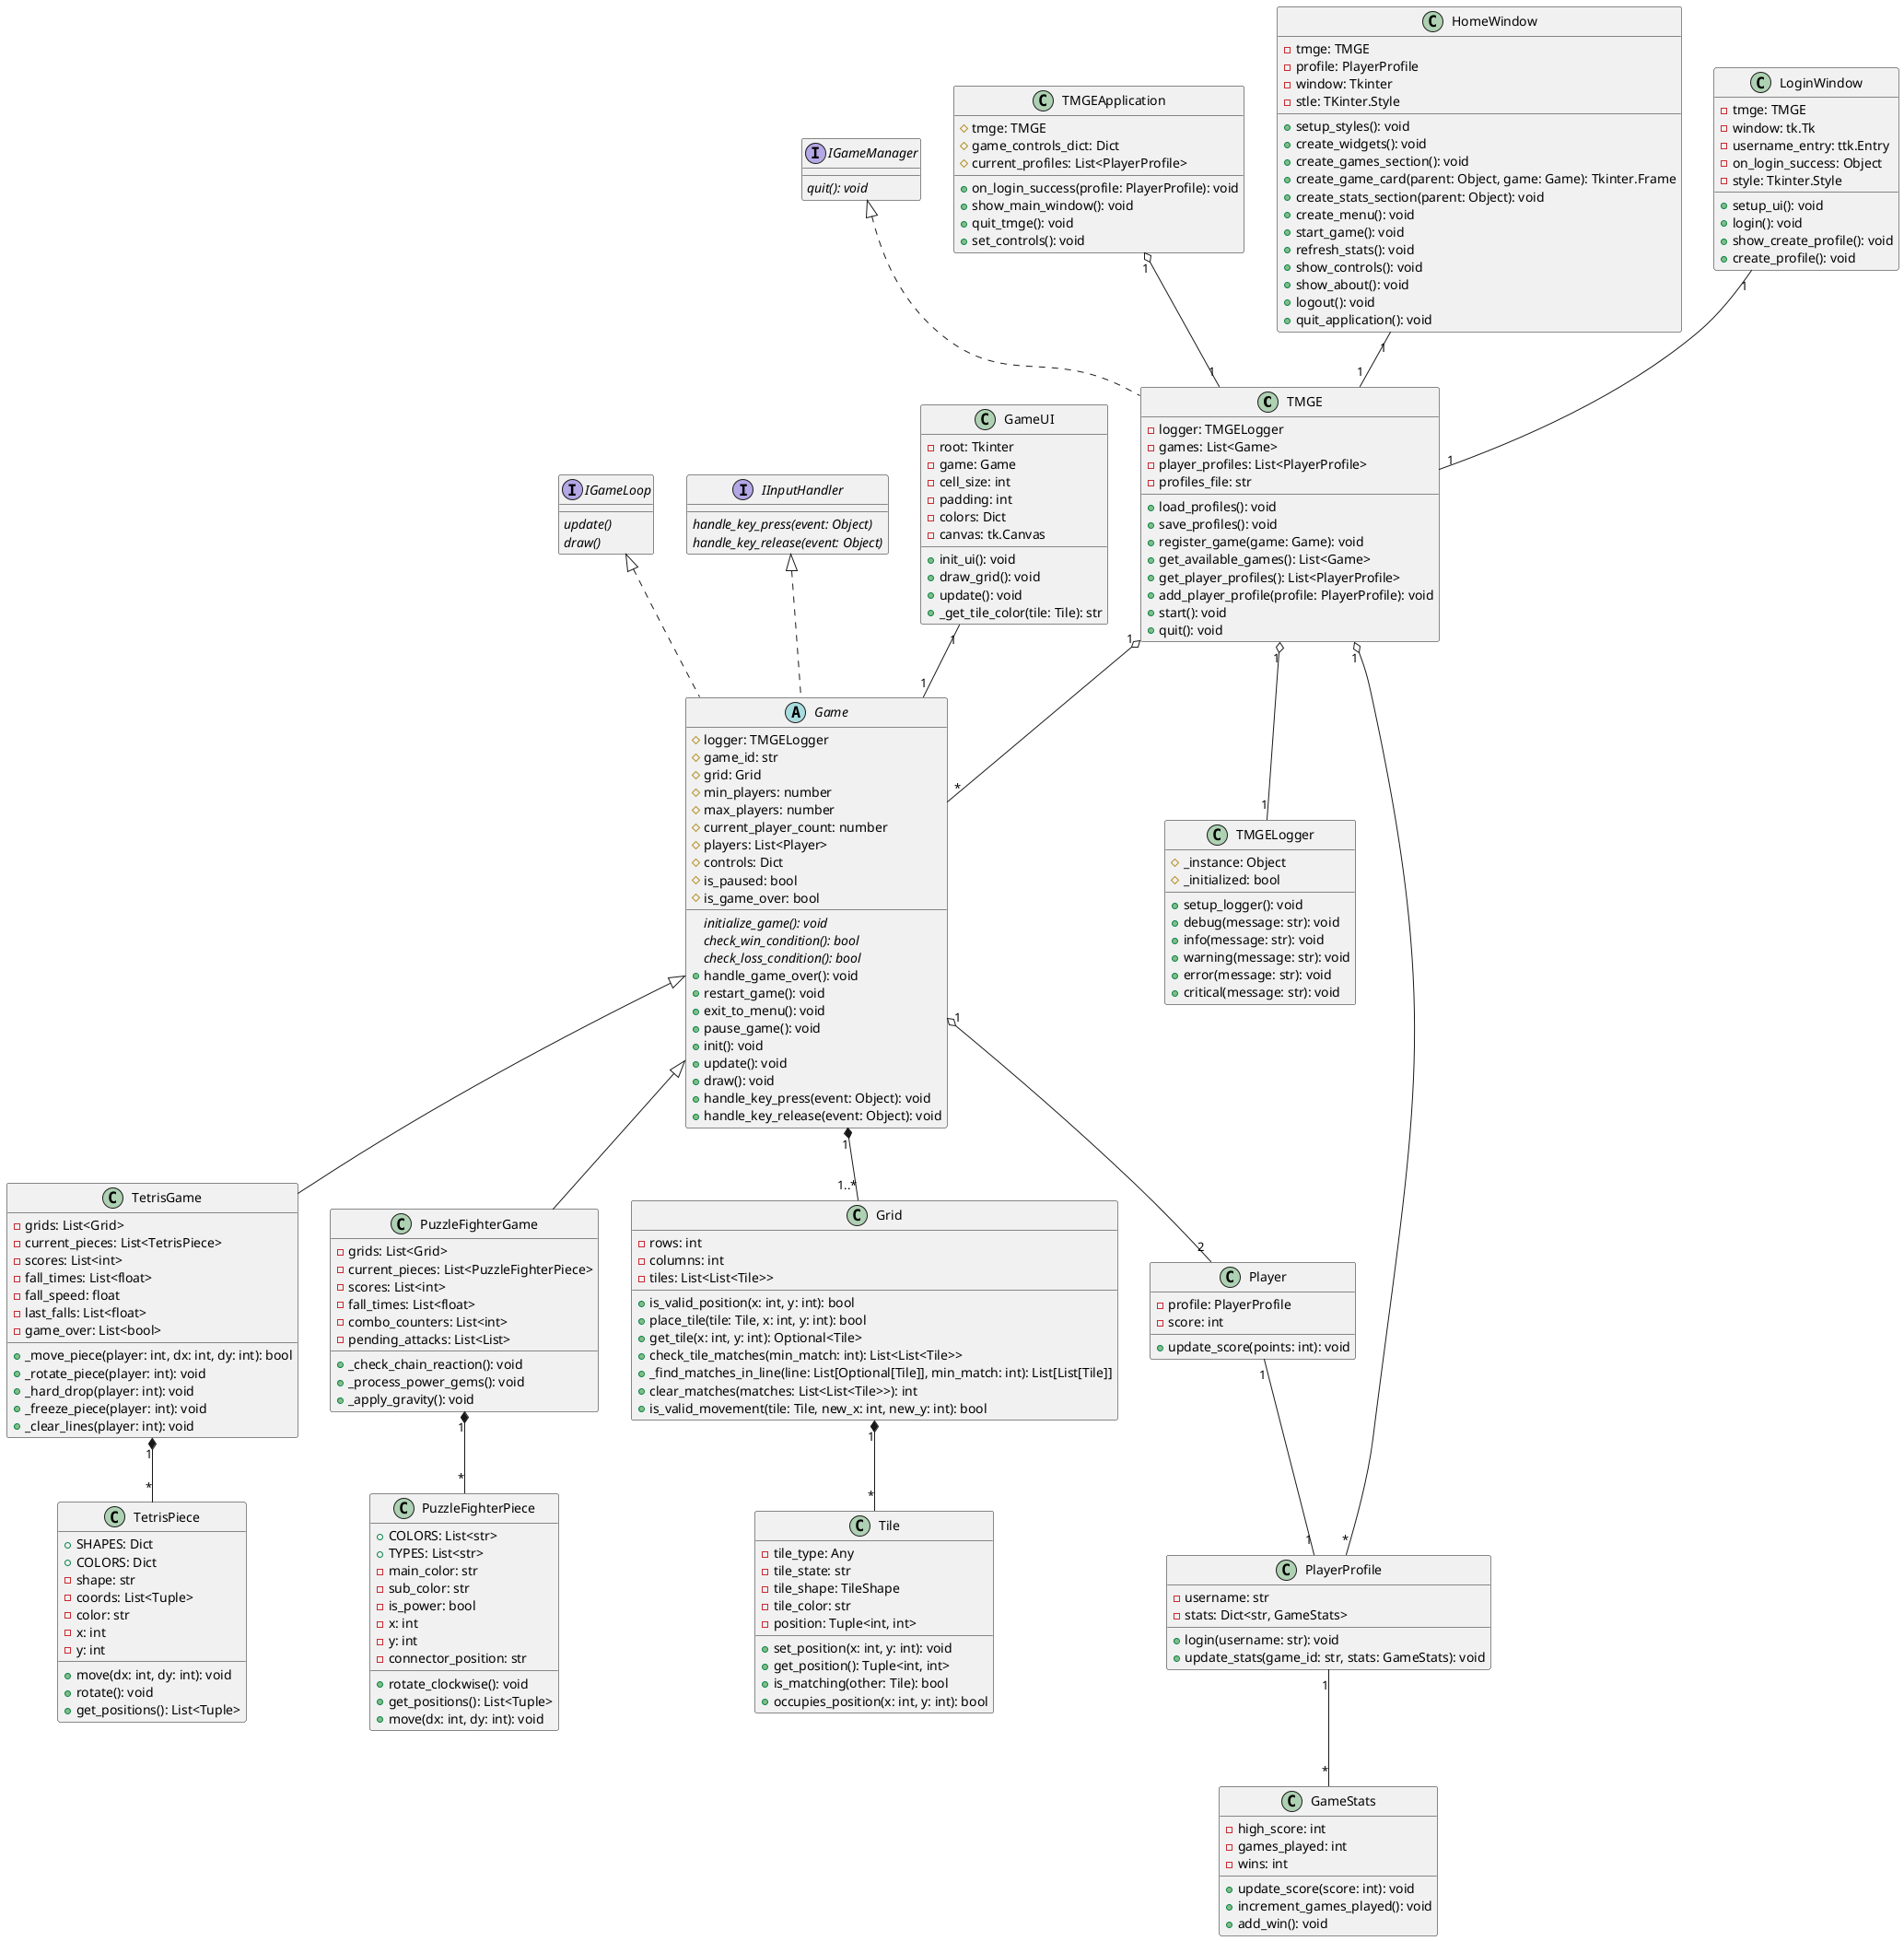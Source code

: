 @startuml
' --- Core Game Management ---
class TMGE implements IGameManager {
    -logger: TMGELogger
    -games: List<Game>
    -player_profiles: List<PlayerProfile>
    -profiles_file: str
    +load_profiles(): void
    +save_profiles(): void
    +register_game(game: Game): void
    +get_available_games(): List<Game>
    +get_player_profiles(): List<PlayerProfile>
    +add_player_profile(profile: PlayerProfile): void
    +start(): void
    +quit(): void
}

class TMGELogger {
    #_instance: Object
    #_initialized: bool
    +setup_logger(): void
    +debug(message: str): void
    +info(message: str): void
    +warning(message: str): void
    +error(message: str): void
    +critical(message: str): void
}

class TMGEApplication {
    #tmge: TMGE
    #game_controls_dict: Dict
    #current_profiles: List<PlayerProfile>
    +on_login_success(profile: PlayerProfile): void
    +show_main_window(): void
    +quit_tmge(): void
    +set_controls(): void
}

' --- Games ---
abstract class Game implements IGameLoop, IInputHandler {
    #logger: TMGELogger
    #game_id: str
    #grid: Grid
    #min_players: number
    #max_players: number
    #current_player_count: number
    #players: List<Player>
    #controls: Dict
    #is_paused: bool
    #is_game_over: bool
    {abstract} initialize_game(): void
    {abstract} check_win_condition(): bool
    {abstract} check_loss_condition(): bool
    +handle_game_over(): void
    +restart_game(): void
    +exit_to_menu(): void
    +pause_game(): void
    +init(): void
    +update(): void
    +draw(): void
    +handle_key_press(event: Object): void
    +handle_key_release(event: Object): void
}

class TetrisGame extends Game {
    -grids: List<Grid>
    -current_pieces: List<TetrisPiece>
    -scores: List<int>
    -fall_times: List<float>
    -fall_speed: float
    -last_falls: List<float>
    -game_over: List<bool>
    +_move_piece(player: int, dx: int, dy: int): bool
    +_rotate_piece(player: int): void
    +_hard_drop(player: int): void
    +_freeze_piece(player: int): void
    +_clear_lines(player: int): void
}

class PuzzleFighterGame extends Game {
    -grids: List<Grid>
    -current_pieces: List<PuzzleFighterPiece>
    -scores: List<int>
    -fall_times: List<float>
    -combo_counters: List<int>
    -pending_attacks: List<List>
    +_check_chain_reaction(): void
    +_process_power_gems(): void
    +_apply_gravity(): void
}

' --- Game Pieces ---
class TetrisPiece {
    +SHAPES: Dict
    +COLORS: Dict
    -shape: str
    -coords: List<Tuple>
    -color: str
    -x: int
    -y: int
    +move(dx: int, dy: int): void
    +rotate(): void
    +get_positions(): List<Tuple>
}

class PuzzleFighterPiece {
    +COLORS: List<str>
    +TYPES: List<str>
    -main_color: str
    -sub_color: str
    -is_power: bool
    -x: int
    -y: int
    -connector_position: str
    +rotate_clockwise(): void
    +get_positions(): List<Tuple>
    +move(dx: int, dy: int): void
}

' --- Grid System ---
class Grid {
    -rows: int
    -columns: int
    -tiles: List<List<Tile>>
    +is_valid_position(x: int, y: int): bool
    +place_tile(tile: Tile, x: int, y: int): bool
    +get_tile(x: int, y: int): Optional<Tile>
    +check_tile_matches(min_match: int): List<List<Tile>>
    +_find_matches_in_line(line: List[Optional[Tile]], min_match: int): List[List[Tile]]
    +clear_matches(matches: List<List<Tile>>): int
    +is_valid_movement(tile: Tile, new_x: int, new_y: int): bool
}

class Tile {
    -tile_type: Any
    -tile_state: str
    -tile_shape: TileShape
    -tile_color: str
    -position: Tuple<int, int>
    +set_position(x: int, y: int): void
    +get_position(): Tuple<int, int>
    +is_matching(other: Tile): bool
    +occupies_position(x: int, y: int): bool
}

' --- UI Components ---
class GameUI {
    -root: Tkinter
    -game: Game
    -cell_size: int
    -padding: int
    -colors: Dict
    -canvas: tk.Canvas
    +init_ui(): void
    +draw_grid(): void
    +update(): void
    +_get_tile_color(tile: Tile): str
}

class HomeWindow {
    -tmge: TMGE
    -profile: PlayerProfile
    -window: Tkinter
    -stle: TKinter.Style
    +setup_styles(): void
    +create_widgets(): void
    +create_games_section(): void
    +create_game_card(parent: Object, game: Game): Tkinter.Frame
    +create_stats_section(parent: Object): void
    +create_menu(): void
    +start_game(): void
    +refresh_stats(): void
    +show_controls(): void
    +show_about(): void
    +logout(): void
    +quit_application(): void
}

class LoginWindow {
    -tmge: TMGE
    -window: tk.Tk
    -username_entry: ttk.Entry
    -on_login_success: Object
    -style: Tkinter.Style
    +setup_ui(): void
    +login(): void
    +show_create_profile(): void
    +create_profile(): void
}

' --- Player Management ---
class Player {
    -profile: PlayerProfile
    -score: int
    +update_score(points: int): void
}

class PlayerProfile {
    -username: str
    -stats: Dict<str, GameStats>
    +login(username: str): void
    +update_stats(game_id: str, stats: GameStats): void
}

class GameStats {
    -high_score: int
    -games_played: int
    -wins: int
    +update_score(score: int): void
    +increment_games_played(): void
    +add_win(): void
}
' --- Interfaces ---
interface IGameManager {
    {abstract} quit(): void
}

interface IGameLoop {
    {abstract} update()
    {abstract} draw()
}

interface IInputHandler {
    {abstract} handle_key_press(event: Object)
    {abstract} handle_key_release(event: Object)
}



' --- Relationships ---
TMGEApplication "1" o-- "1" TMGE
TMGE "1" o-- "*" Game
TMGE "1" o-- "*" PlayerProfile
TMGE "1" o-- "1" TMGELogger
Game "1" *-- "1..*" Grid
Game "1" o-- "2" Player
TetrisGame "1" *-- "*" TetrisPiece
PuzzleFighterGame "1" *-- "*" PuzzleFighterPiece
Grid "1" *-- "*" Tile
Player "1" -- "1" PlayerProfile
PlayerProfile "1" -- "*" GameStats
HomeWindow "1" -- "1" TMGE
LoginWindow "1" -- "1" TMGE
GameUI "1" -- "1" Game
@enduml